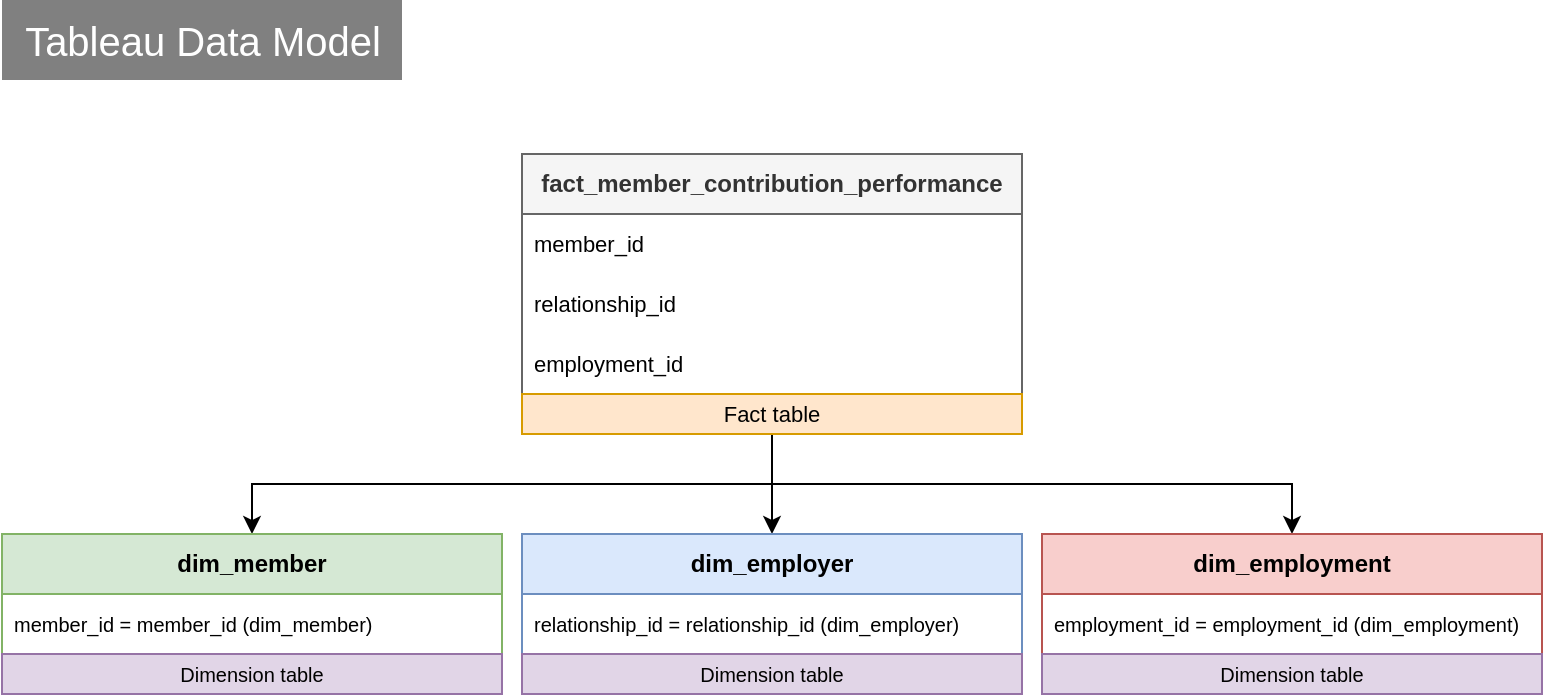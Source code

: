 <mxfile version="26.2.15">
  <diagram name="Page-1" id="sVTK6OjXeKqqwBH3cTf2">
    <mxGraphModel dx="1018" dy="777" grid="1" gridSize="10" guides="1" tooltips="1" connect="1" arrows="1" fold="1" page="1" pageScale="1" pageWidth="827" pageHeight="1169" math="0" shadow="0">
      <root>
        <mxCell id="0" />
        <mxCell id="1" parent="0" />
        <mxCell id="DouczNYI_qiwRk1BUcN0-1" value="Tableau Data Model" style="text;html=1;align=center;verticalAlign=middle;resizable=0;points=[];autosize=1;strokeColor=none;fillColor=#808080;fontSize=20;gradientColor=none;fontColor=#FFFFFF;" parent="1" vertex="1">
          <mxGeometry x="50" y="33" width="200" height="40" as="geometry" />
        </mxCell>
        <mxCell id="DouczNYI_qiwRk1BUcN0-20" style="edgeStyle=orthogonalEdgeStyle;rounded=0;orthogonalLoop=1;jettySize=auto;html=1;exitX=0.5;exitY=1;exitDx=0;exitDy=0;entryX=0.5;entryY=0;entryDx=0;entryDy=0;" parent="1" source="DouczNYI_qiwRk1BUcN0-3" target="DouczNYI_qiwRk1BUcN0-8" edge="1">
          <mxGeometry relative="1" as="geometry" />
        </mxCell>
        <mxCell id="DouczNYI_qiwRk1BUcN0-21" style="edgeStyle=orthogonalEdgeStyle;rounded=0;orthogonalLoop=1;jettySize=auto;html=1;entryX=0.5;entryY=0;entryDx=0;entryDy=0;" parent="1" source="DouczNYI_qiwRk1BUcN0-3" target="DouczNYI_qiwRk1BUcN0-12" edge="1">
          <mxGeometry relative="1" as="geometry" />
        </mxCell>
        <mxCell id="DouczNYI_qiwRk1BUcN0-22" style="edgeStyle=orthogonalEdgeStyle;rounded=0;orthogonalLoop=1;jettySize=auto;html=1;exitX=0.5;exitY=1;exitDx=0;exitDy=0;entryX=0.5;entryY=0;entryDx=0;entryDy=0;" parent="1" source="DouczNYI_qiwRk1BUcN0-3" target="DouczNYI_qiwRk1BUcN0-16" edge="1">
          <mxGeometry relative="1" as="geometry" />
        </mxCell>
        <mxCell id="DouczNYI_qiwRk1BUcN0-3" value="&lt;b&gt;fact_member_contribution_performance&lt;/b&gt;" style="swimlane;fontStyle=0;childLayout=stackLayout;horizontal=1;startSize=30;horizontalStack=0;resizeParent=1;resizeParentMax=0;resizeLast=0;collapsible=1;marginBottom=0;whiteSpace=wrap;html=1;fillColor=#f5f5f5;strokeColor=#666666;fontColor=#333333;" parent="1" vertex="1">
          <mxGeometry x="310" y="110" width="250" height="140" as="geometry" />
        </mxCell>
        <mxCell id="DouczNYI_qiwRk1BUcN0-4" value="&lt;font style=&quot;font-size: 11px;&quot;&gt;member_id&lt;/font&gt;" style="text;strokeColor=none;fillColor=none;align=left;verticalAlign=middle;spacingLeft=4;spacingRight=4;overflow=hidden;points=[[0,0.5],[1,0.5]];portConstraint=eastwest;rotatable=0;whiteSpace=wrap;html=1;" parent="DouczNYI_qiwRk1BUcN0-3" vertex="1">
          <mxGeometry y="30" width="250" height="30" as="geometry" />
        </mxCell>
        <mxCell id="DouczNYI_qiwRk1BUcN0-5" value="&lt;font style=&quot;font-size: 11px;&quot;&gt;relationship_id&lt;/font&gt;" style="text;strokeColor=none;fillColor=none;align=left;verticalAlign=middle;spacingLeft=4;spacingRight=4;overflow=hidden;points=[[0,0.5],[1,0.5]];portConstraint=eastwest;rotatable=0;whiteSpace=wrap;html=1;" parent="DouczNYI_qiwRk1BUcN0-3" vertex="1">
          <mxGeometry y="60" width="250" height="30" as="geometry" />
        </mxCell>
        <mxCell id="74lWmbdsBS-1auRY4e45-1" value="&lt;font style=&quot;font-size: 11px;&quot;&gt;employment_id&lt;/font&gt;" style="text;strokeColor=none;fillColor=none;align=left;verticalAlign=middle;spacingLeft=4;spacingRight=4;overflow=hidden;points=[[0,0.5],[1,0.5]];portConstraint=eastwest;rotatable=0;whiteSpace=wrap;html=1;" vertex="1" parent="DouczNYI_qiwRk1BUcN0-3">
          <mxGeometry y="90" width="250" height="30" as="geometry" />
        </mxCell>
        <mxCell id="DouczNYI_qiwRk1BUcN0-7" value="&lt;font style=&quot;font-size: 11px;&quot;&gt;Fact table&lt;/font&gt;" style="rounded=0;whiteSpace=wrap;html=1;fillColor=#ffe6cc;strokeColor=#d79b00;" parent="DouczNYI_qiwRk1BUcN0-3" vertex="1">
          <mxGeometry y="120" width="250" height="20" as="geometry" />
        </mxCell>
        <mxCell id="DouczNYI_qiwRk1BUcN0-8" value="&lt;b&gt;dim_member&lt;/b&gt;" style="swimlane;fontStyle=0;childLayout=stackLayout;horizontal=1;startSize=30;horizontalStack=0;resizeParent=1;resizeParentMax=0;resizeLast=0;collapsible=1;marginBottom=0;whiteSpace=wrap;html=1;fillColor=#d5e8d4;strokeColor=#82b366;" parent="1" vertex="1">
          <mxGeometry x="50" y="300" width="250" height="80" as="geometry" />
        </mxCell>
        <mxCell id="DouczNYI_qiwRk1BUcN0-9" value="&lt;font style=&quot;font-size: 10px;&quot;&gt;member_id = member_id (dim_member)&lt;/font&gt;" style="text;strokeColor=none;fillColor=none;align=left;verticalAlign=middle;spacingLeft=4;spacingRight=4;overflow=hidden;points=[[0,0.5],[1,0.5]];portConstraint=eastwest;rotatable=0;whiteSpace=wrap;html=1;" parent="DouczNYI_qiwRk1BUcN0-8" vertex="1">
          <mxGeometry y="30" width="250" height="30" as="geometry" />
        </mxCell>
        <mxCell id="DouczNYI_qiwRk1BUcN0-11" value="&lt;font style=&quot;font-size: 10px;&quot;&gt;Dimension table&lt;/font&gt;" style="rounded=0;whiteSpace=wrap;html=1;fillColor=#e1d5e7;strokeColor=#9673a6;" parent="DouczNYI_qiwRk1BUcN0-8" vertex="1">
          <mxGeometry y="60" width="250" height="20" as="geometry" />
        </mxCell>
        <mxCell id="DouczNYI_qiwRk1BUcN0-12" value="&lt;b&gt;dim_employer&lt;/b&gt;" style="swimlane;fontStyle=0;childLayout=stackLayout;horizontal=1;startSize=30;horizontalStack=0;resizeParent=1;resizeParentMax=0;resizeLast=0;collapsible=1;marginBottom=0;whiteSpace=wrap;html=1;fillColor=#dae8fc;strokeColor=#6c8ebf;" parent="1" vertex="1">
          <mxGeometry x="310" y="300" width="250" height="80" as="geometry" />
        </mxCell>
        <mxCell id="DouczNYI_qiwRk1BUcN0-13" value="&lt;span style=&quot;font-size: 10px;&quot;&gt;relationship_id = relationship_id (dim_employer)&lt;/span&gt;" style="text;strokeColor=none;fillColor=none;align=left;verticalAlign=middle;spacingLeft=4;spacingRight=4;overflow=hidden;points=[[0,0.5],[1,0.5]];portConstraint=eastwest;rotatable=0;whiteSpace=wrap;html=1;" parent="DouczNYI_qiwRk1BUcN0-12" vertex="1">
          <mxGeometry y="30" width="250" height="30" as="geometry" />
        </mxCell>
        <mxCell id="DouczNYI_qiwRk1BUcN0-15" value="&lt;font style=&quot;font-size: 10px;&quot;&gt;Dimension table&lt;/font&gt;" style="rounded=0;whiteSpace=wrap;html=1;fillColor=#e1d5e7;strokeColor=#9673a6;" parent="DouczNYI_qiwRk1BUcN0-12" vertex="1">
          <mxGeometry y="60" width="250" height="20" as="geometry" />
        </mxCell>
        <mxCell id="DouczNYI_qiwRk1BUcN0-16" value="&lt;b&gt;dim_employment&lt;/b&gt;" style="swimlane;fontStyle=0;childLayout=stackLayout;horizontal=1;startSize=30;horizontalStack=0;resizeParent=1;resizeParentMax=0;resizeLast=0;collapsible=1;marginBottom=0;whiteSpace=wrap;html=1;fillColor=#f8cecc;strokeColor=#b85450;" parent="1" vertex="1">
          <mxGeometry x="570" y="300" width="250" height="80" as="geometry" />
        </mxCell>
        <mxCell id="DouczNYI_qiwRk1BUcN0-17" value="&lt;font style=&quot;font-size: 10px;&quot;&gt;employment_id = employment_id (dim_employment)&lt;/font&gt;" style="text;strokeColor=none;fillColor=none;align=left;verticalAlign=middle;spacingLeft=4;spacingRight=4;overflow=hidden;points=[[0,0.5],[1,0.5]];portConstraint=eastwest;rotatable=0;whiteSpace=wrap;html=1;" parent="DouczNYI_qiwRk1BUcN0-16" vertex="1">
          <mxGeometry y="30" width="250" height="30" as="geometry" />
        </mxCell>
        <mxCell id="DouczNYI_qiwRk1BUcN0-19" value="&lt;font style=&quot;font-size: 10px;&quot;&gt;Dimension table&lt;/font&gt;" style="rounded=0;whiteSpace=wrap;html=1;fillColor=#e1d5e7;strokeColor=#9673a6;" parent="DouczNYI_qiwRk1BUcN0-16" vertex="1">
          <mxGeometry y="60" width="250" height="20" as="geometry" />
        </mxCell>
      </root>
    </mxGraphModel>
  </diagram>
</mxfile>
